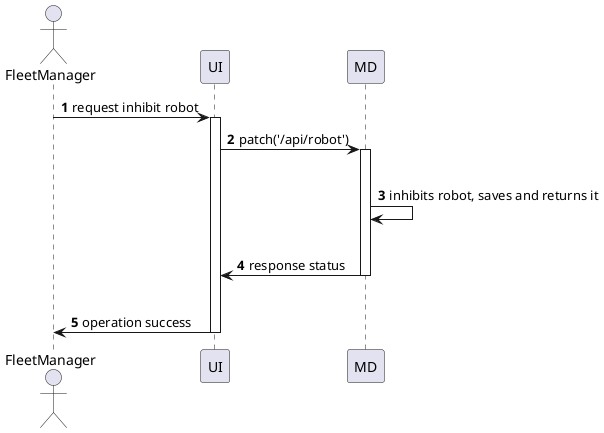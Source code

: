 @startuml
'https://plantuml.com/sequence-diagram

autonumber

actor FleetManager as U
participant UI as UI
participant MD  as R

U -> UI : request inhibit robot
activate UI
UI -> R : patch('/api/robot')

activate R
|||
R -> R : inhibits robot, saves and returns it
|||
R -> UI : response status
deactivate R
|||
UI -> U : operation success
deactivate UI
@enduml